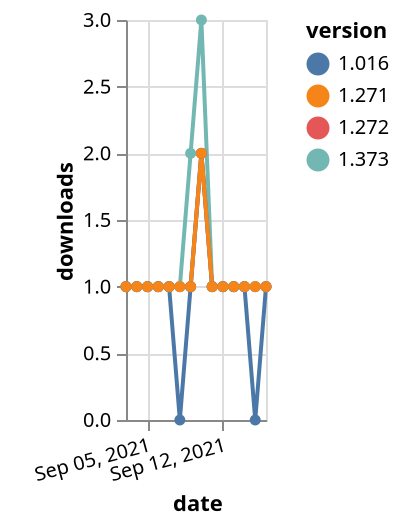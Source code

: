 {"$schema": "https://vega.github.io/schema/vega-lite/v5.json", "description": "A simple bar chart with embedded data.", "data": {"values": [{"date": "2021-09-03", "total": 169, "delta": 1, "version": "1.272"}, {"date": "2021-09-04", "total": 170, "delta": 1, "version": "1.272"}, {"date": "2021-09-05", "total": 171, "delta": 1, "version": "1.272"}, {"date": "2021-09-06", "total": 172, "delta": 1, "version": "1.272"}, {"date": "2021-09-07", "total": 173, "delta": 1, "version": "1.272"}, {"date": "2021-09-08", "total": 174, "delta": 1, "version": "1.272"}, {"date": "2021-09-09", "total": 175, "delta": 1, "version": "1.272"}, {"date": "2021-09-10", "total": 177, "delta": 2, "version": "1.272"}, {"date": "2021-09-11", "total": 178, "delta": 1, "version": "1.272"}, {"date": "2021-09-12", "total": 179, "delta": 1, "version": "1.272"}, {"date": "2021-09-13", "total": 180, "delta": 1, "version": "1.272"}, {"date": "2021-09-14", "total": 181, "delta": 1, "version": "1.272"}, {"date": "2021-09-15", "total": 182, "delta": 1, "version": "1.272"}, {"date": "2021-09-16", "total": 183, "delta": 1, "version": "1.272"}, {"date": "2021-09-03", "total": 183, "delta": 1, "version": "1.373"}, {"date": "2021-09-04", "total": 184, "delta": 1, "version": "1.373"}, {"date": "2021-09-05", "total": 185, "delta": 1, "version": "1.373"}, {"date": "2021-09-06", "total": 186, "delta": 1, "version": "1.373"}, {"date": "2021-09-07", "total": 187, "delta": 1, "version": "1.373"}, {"date": "2021-09-08", "total": 188, "delta": 1, "version": "1.373"}, {"date": "2021-09-09", "total": 190, "delta": 2, "version": "1.373"}, {"date": "2021-09-10", "total": 193, "delta": 3, "version": "1.373"}, {"date": "2021-09-11", "total": 194, "delta": 1, "version": "1.373"}, {"date": "2021-09-12", "total": 195, "delta": 1, "version": "1.373"}, {"date": "2021-09-13", "total": 196, "delta": 1, "version": "1.373"}, {"date": "2021-09-14", "total": 197, "delta": 1, "version": "1.373"}, {"date": "2021-09-15", "total": 198, "delta": 1, "version": "1.373"}, {"date": "2021-09-16", "total": 199, "delta": 1, "version": "1.373"}, {"date": "2021-09-03", "total": 171, "delta": 1, "version": "1.016"}, {"date": "2021-09-04", "total": 172, "delta": 1, "version": "1.016"}, {"date": "2021-09-05", "total": 173, "delta": 1, "version": "1.016"}, {"date": "2021-09-06", "total": 174, "delta": 1, "version": "1.016"}, {"date": "2021-09-07", "total": 175, "delta": 1, "version": "1.016"}, {"date": "2021-09-08", "total": 175, "delta": 0, "version": "1.016"}, {"date": "2021-09-09", "total": 176, "delta": 1, "version": "1.016"}, {"date": "2021-09-10", "total": 178, "delta": 2, "version": "1.016"}, {"date": "2021-09-11", "total": 179, "delta": 1, "version": "1.016"}, {"date": "2021-09-12", "total": 180, "delta": 1, "version": "1.016"}, {"date": "2021-09-13", "total": 181, "delta": 1, "version": "1.016"}, {"date": "2021-09-14", "total": 182, "delta": 1, "version": "1.016"}, {"date": "2021-09-15", "total": 182, "delta": 0, "version": "1.016"}, {"date": "2021-09-16", "total": 183, "delta": 1, "version": "1.016"}, {"date": "2021-09-03", "total": 169, "delta": 1, "version": "1.271"}, {"date": "2021-09-04", "total": 170, "delta": 1, "version": "1.271"}, {"date": "2021-09-05", "total": 171, "delta": 1, "version": "1.271"}, {"date": "2021-09-06", "total": 172, "delta": 1, "version": "1.271"}, {"date": "2021-09-07", "total": 173, "delta": 1, "version": "1.271"}, {"date": "2021-09-08", "total": 174, "delta": 1, "version": "1.271"}, {"date": "2021-09-09", "total": 175, "delta": 1, "version": "1.271"}, {"date": "2021-09-10", "total": 177, "delta": 2, "version": "1.271"}, {"date": "2021-09-11", "total": 178, "delta": 1, "version": "1.271"}, {"date": "2021-09-12", "total": 179, "delta": 1, "version": "1.271"}, {"date": "2021-09-13", "total": 180, "delta": 1, "version": "1.271"}, {"date": "2021-09-14", "total": 181, "delta": 1, "version": "1.271"}, {"date": "2021-09-15", "total": 182, "delta": 1, "version": "1.271"}, {"date": "2021-09-16", "total": 183, "delta": 1, "version": "1.271"}]}, "width": "container", "mark": {"type": "line", "point": {"filled": true}}, "encoding": {"x": {"field": "date", "type": "temporal", "timeUnit": "yearmonthdate", "title": "date", "axis": {"labelAngle": -15}}, "y": {"field": "delta", "type": "quantitative", "title": "downloads"}, "color": {"field": "version", "type": "nominal"}, "tooltip": {"field": "delta"}}}